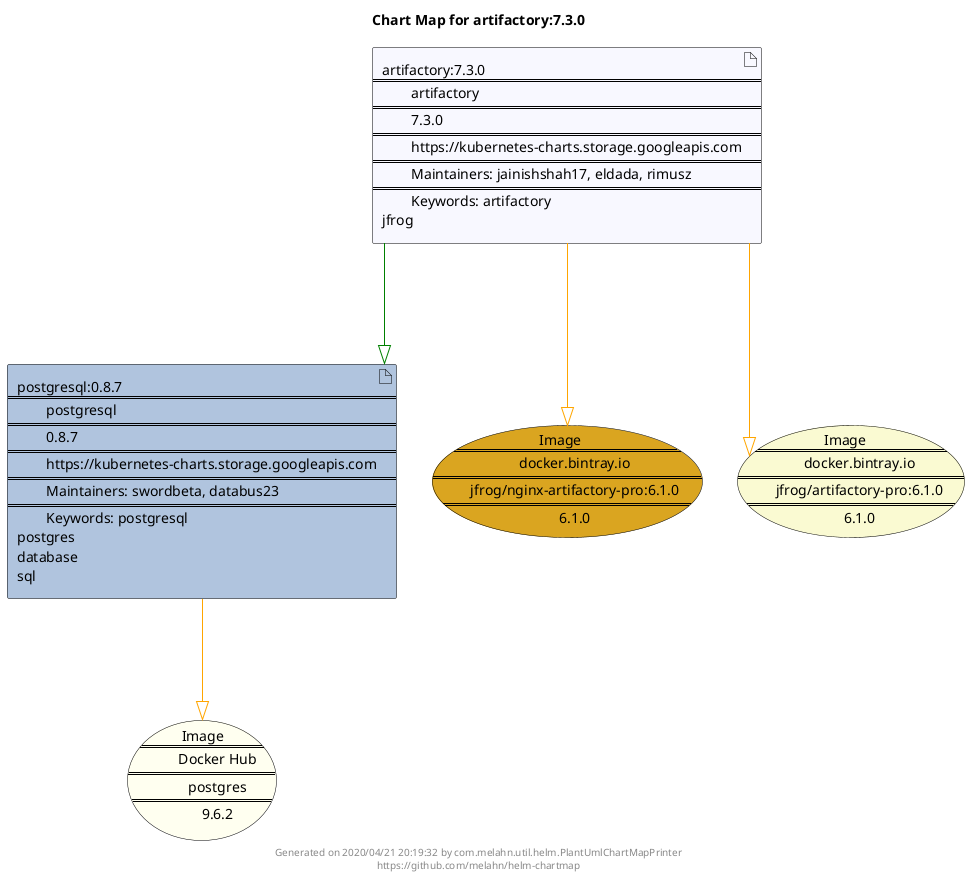 @startuml
skinparam linetype ortho
skinparam backgroundColor white
skinparam usecaseBorderColor black
skinparam usecaseArrowColor LightSlateGray
skinparam artifactBorderColor black
skinparam artifactArrowColor LightSlateGray

title Chart Map for artifactory:7.3.0

'There are 2 referenced Helm Charts
artifact "postgresql:0.8.7\n====\n\tpostgresql\n====\n\t0.8.7\n====\n\thttps://kubernetes-charts.storage.googleapis.com\n====\n\tMaintainers: swordbeta, databus23\n====\n\tKeywords: postgresql\npostgres\ndatabase\nsql" as postgresql_0_8_7 #LightSteelBlue
artifact "artifactory:7.3.0\n====\n\tartifactory\n====\n\t7.3.0\n====\n\thttps://kubernetes-charts.storage.googleapis.com\n====\n\tMaintainers: jainishshah17, eldada, rimusz\n====\n\tKeywords: artifactory\njfrog" as artifactory_7_3_0 #GhostWhite

'There are 3 referenced Docker Images
usecase "Image\n====\n\tdocker.bintray.io\n====\n\tjfrog/nginx-artifactory-pro:6.1.0\n====\n\t6.1.0" as docker_bintray_io_jfrog_nginx_artifactory_pro_6_1_0 #GoldenRod
usecase "Image\n====\n\tDocker Hub\n====\n\tpostgres\n====\n\t9.6.2" as postgres_9_6_2 #Ivory
usecase "Image\n====\n\tdocker.bintray.io\n====\n\tjfrog/artifactory-pro:6.1.0\n====\n\t6.1.0" as docker_bintray_io_jfrog_artifactory_pro_6_1_0 #LightGoldenRodYellow

'Chart Dependencies
artifactory_7_3_0--[#green]-|>postgresql_0_8_7
postgresql_0_8_7--[#orange]-|>postgres_9_6_2
artifactory_7_3_0--[#orange]-|>docker_bintray_io_jfrog_nginx_artifactory_pro_6_1_0
artifactory_7_3_0--[#orange]-|>docker_bintray_io_jfrog_artifactory_pro_6_1_0

center footer Generated on 2020/04/21 20:19:32 by com.melahn.util.helm.PlantUmlChartMapPrinter\nhttps://github.com/melahn/helm-chartmap
@enduml
